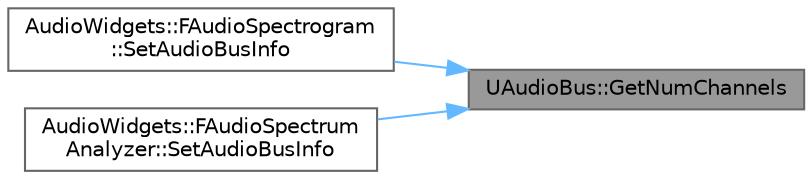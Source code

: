 digraph "UAudioBus::GetNumChannels"
{
 // INTERACTIVE_SVG=YES
 // LATEX_PDF_SIZE
  bgcolor="transparent";
  edge [fontname=Helvetica,fontsize=10,labelfontname=Helvetica,labelfontsize=10];
  node [fontname=Helvetica,fontsize=10,shape=box,height=0.2,width=0.4];
  rankdir="RL";
  Node1 [id="Node000001",label="UAudioBus::GetNumChannels",height=0.2,width=0.4,color="gray40", fillcolor="grey60", style="filled", fontcolor="black",tooltip=" "];
  Node1 -> Node2 [id="edge1_Node000001_Node000002",dir="back",color="steelblue1",style="solid",tooltip=" "];
  Node2 [id="Node000002",label="AudioWidgets::FAudioSpectrogram\l::SetAudioBusInfo",height=0.2,width=0.4,color="grey40", fillcolor="white", style="filled",URL="$d7/d0c/classAudioWidgets_1_1FAudioSpectrogram.html#a5290470c38af29bd8988c4e1858293c2",tooltip="If the Audio Bus to analyze changes (due to channel count change), handle this here."];
  Node1 -> Node3 [id="edge2_Node000001_Node000003",dir="back",color="steelblue1",style="solid",tooltip=" "];
  Node3 [id="Node000003",label="AudioWidgets::FAudioSpectrum\lAnalyzer::SetAudioBusInfo",height=0.2,width=0.4,color="grey40", fillcolor="white", style="filled",URL="$d5/de1/classAudioWidgets_1_1FAudioSpectrumAnalyzer.html#a3aa316196b6fbec16e455fed52fc01a8",tooltip="If the Audio Bus to analyze changes (due to channel count change), handle this here."];
}
